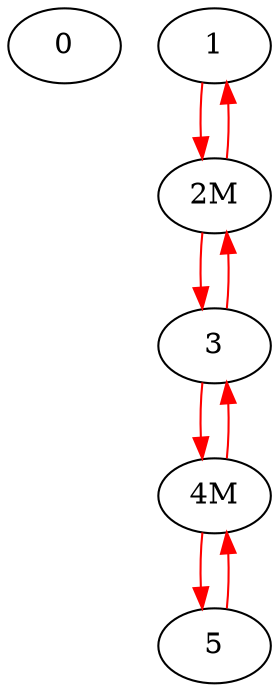 Digraph G {
0;
edge [color=red];
1->"2M";
edge [color=black];
edge [color=red];
"2M"->1;
edge [color=black];
edge [color=red];
"2M"->3;
edge [color=black];
edge [color=red];
3->"2M";
edge [color=black];
edge [color=red];
3->"4M";
edge [color=black];
edge [color=red];
"4M"->3;
edge [color=black];
edge [color=red];
"4M"->5;
edge [color=black];
edge [color=red];
5->"4M";
edge [color=black];
}
